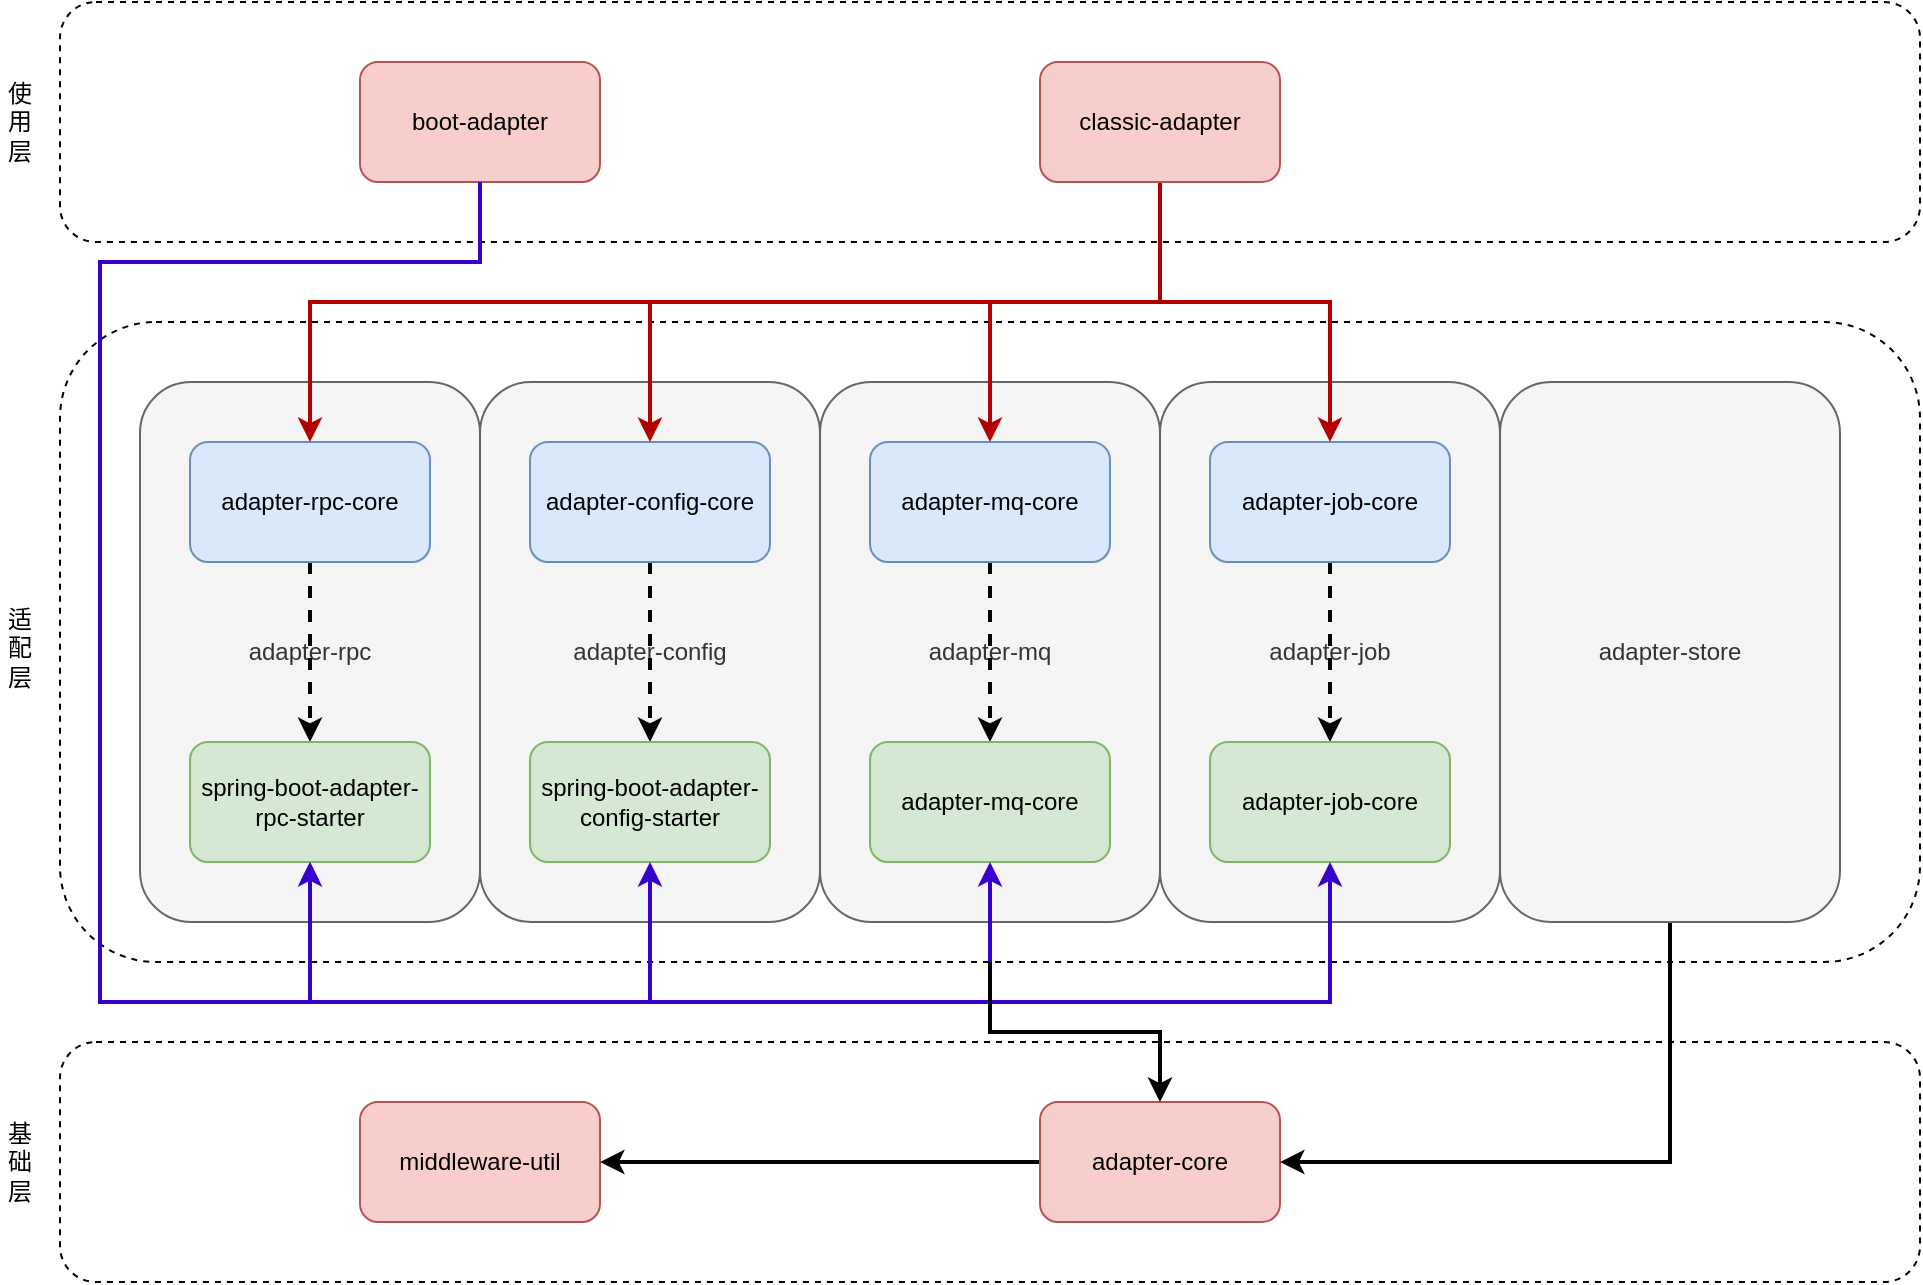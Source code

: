 <mxfile version="12.6.4" type="github" pages="2"><diagram id="uuqh1nBwymAz3odAhV0s" name="适配层设计"><mxGraphModel dx="1426" dy="745" grid="0" gridSize="10" guides="1" tooltips="1" connect="1" arrows="1" fold="1" page="0" pageScale="1" pageWidth="827" pageHeight="1169" math="0" shadow="0"><root><mxCell id="0"/><mxCell id="1" parent="0"/><mxCell id="NIco-3sRniRKHVoQK27q-1" value="" style="rounded=1;whiteSpace=wrap;html=1;dashed=1;" vertex="1" parent="1"><mxGeometry x="40" y="80" width="930" height="120" as="geometry"/></mxCell><mxCell id="NIco-3sRniRKHVoQK27q-3" value="" style="rounded=1;whiteSpace=wrap;html=1;dashed=1;" vertex="1" parent="1"><mxGeometry x="40" y="240" width="930" height="320" as="geometry"/></mxCell><mxCell id="NIco-3sRniRKHVoQK27q-4" value="" style="rounded=1;whiteSpace=wrap;html=1;dashed=1;strokeColor=#000000;" vertex="1" parent="1"><mxGeometry x="40" y="600" width="930" height="120" as="geometry"/></mxCell><mxCell id="NIco-3sRniRKHVoQK27q-5" value="基础层" style="text;html=1;strokeColor=none;fillColor=none;align=center;verticalAlign=middle;whiteSpace=wrap;rounded=0;" vertex="1" parent="1"><mxGeometry x="10" y="630" width="20" height="60" as="geometry"/></mxCell><mxCell id="NIco-3sRniRKHVoQK27q-6" value="middleware-util" style="rounded=1;whiteSpace=wrap;html=1;fillColor=#f8cecc;strokeColor=#b85450;" vertex="1" parent="1"><mxGeometry x="190" y="630" width="120" height="60" as="geometry"/></mxCell><mxCell id="TnK5iJuFXeWoSXRTcoGU-31" style="edgeStyle=orthogonalEdgeStyle;rounded=0;orthogonalLoop=1;jettySize=auto;html=1;strokeWidth=2;" edge="1" parent="1" source="NIco-3sRniRKHVoQK27q-7" target="NIco-3sRniRKHVoQK27q-6"><mxGeometry relative="1" as="geometry"/></mxCell><mxCell id="NIco-3sRniRKHVoQK27q-7" value="adapter-core" style="rounded=1;whiteSpace=wrap;html=1;fillColor=#f8cecc;strokeColor=#b85450;" vertex="1" parent="1"><mxGeometry x="530" y="630" width="120" height="60" as="geometry"/></mxCell><mxCell id="NIco-3sRniRKHVoQK27q-8" value="adapter-rpc" style="rounded=1;whiteSpace=wrap;html=1;fillColor=#f5f5f5;strokeColor=#666666;fontColor=#333333;" vertex="1" parent="1"><mxGeometry x="80" y="270" width="170" height="270" as="geometry"/></mxCell><mxCell id="TnK5iJuFXeWoSXRTcoGU-27" style="edgeStyle=orthogonalEdgeStyle;rounded=0;orthogonalLoop=1;jettySize=auto;html=1;entryX=0.5;entryY=0;entryDx=0;entryDy=0;strokeWidth=2;dashed=1;" edge="1" parent="1" source="TnK5iJuFXeWoSXRTcoGU-1" target="TnK5iJuFXeWoSXRTcoGU-2"><mxGeometry relative="1" as="geometry"/></mxCell><mxCell id="TnK5iJuFXeWoSXRTcoGU-1" value="adapter-rpc-core" style="rounded=1;whiteSpace=wrap;html=1;fillColor=#dae8fc;strokeColor=#6c8ebf;" vertex="1" parent="1"><mxGeometry x="105" y="300" width="120" height="60" as="geometry"/></mxCell><mxCell id="TnK5iJuFXeWoSXRTcoGU-2" value="spring-boot-adapter-rpc-starter" style="rounded=1;whiteSpace=wrap;html=1;fillColor=#d5e8d4;strokeColor=#82b366;" vertex="1" parent="1"><mxGeometry x="105" y="450" width="120" height="60" as="geometry"/></mxCell><mxCell id="TnK5iJuFXeWoSXRTcoGU-3" value="adapter-config" style="rounded=1;whiteSpace=wrap;html=1;fillColor=#f5f5f5;strokeColor=#666666;fontColor=#333333;" vertex="1" parent="1"><mxGeometry x="250" y="270" width="170" height="270" as="geometry"/></mxCell><mxCell id="TnK5iJuFXeWoSXRTcoGU-4" value="adapter-mq" style="rounded=1;whiteSpace=wrap;html=1;fillColor=#f5f5f5;strokeColor=#666666;fontColor=#333333;" vertex="1" parent="1"><mxGeometry x="420" y="270" width="170" height="270" as="geometry"/></mxCell><mxCell id="TnK5iJuFXeWoSXRTcoGU-5" value="adapter-job" style="rounded=1;whiteSpace=wrap;html=1;fillColor=#f5f5f5;strokeColor=#666666;fontColor=#333333;" vertex="1" parent="1"><mxGeometry x="590" y="270" width="170" height="270" as="geometry"/></mxCell><mxCell id="TnK5iJuFXeWoSXRTcoGU-28" style="edgeStyle=orthogonalEdgeStyle;rounded=0;orthogonalLoop=1;jettySize=auto;html=1;exitX=0.5;exitY=1;exitDx=0;exitDy=0;entryX=0.5;entryY=0;entryDx=0;entryDy=0;dashed=1;strokeWidth=2;" edge="1" parent="1" source="TnK5iJuFXeWoSXRTcoGU-6" target="TnK5iJuFXeWoSXRTcoGU-7"><mxGeometry relative="1" as="geometry"/></mxCell><mxCell id="TnK5iJuFXeWoSXRTcoGU-6" value="adapter-config-core" style="rounded=1;whiteSpace=wrap;html=1;fillColor=#dae8fc;strokeColor=#6c8ebf;" vertex="1" parent="1"><mxGeometry x="275" y="300" width="120" height="60" as="geometry"/></mxCell><mxCell id="TnK5iJuFXeWoSXRTcoGU-7" value="spring-boot-adapter-config-starter" style="rounded=1;whiteSpace=wrap;html=1;fillColor=#d5e8d4;strokeColor=#82b366;" vertex="1" parent="1"><mxGeometry x="275" y="450" width="120" height="60" as="geometry"/></mxCell><mxCell id="TnK5iJuFXeWoSXRTcoGU-29" style="edgeStyle=orthogonalEdgeStyle;rounded=0;orthogonalLoop=1;jettySize=auto;html=1;dashed=1;strokeWidth=2;" edge="1" parent="1" source="TnK5iJuFXeWoSXRTcoGU-8" target="TnK5iJuFXeWoSXRTcoGU-10"><mxGeometry relative="1" as="geometry"/></mxCell><mxCell id="TnK5iJuFXeWoSXRTcoGU-8" value="adapter-mq-core" style="rounded=1;whiteSpace=wrap;html=1;fillColor=#dae8fc;strokeColor=#6c8ebf;" vertex="1" parent="1"><mxGeometry x="445" y="300" width="120" height="60" as="geometry"/></mxCell><mxCell id="TnK5iJuFXeWoSXRTcoGU-30" style="edgeStyle=orthogonalEdgeStyle;rounded=0;orthogonalLoop=1;jettySize=auto;html=1;dashed=1;strokeWidth=2;" edge="1" parent="1" source="TnK5iJuFXeWoSXRTcoGU-9" target="TnK5iJuFXeWoSXRTcoGU-11"><mxGeometry relative="1" as="geometry"/></mxCell><mxCell id="TnK5iJuFXeWoSXRTcoGU-9" value="adapter-job-core" style="rounded=1;whiteSpace=wrap;html=1;fillColor=#dae8fc;strokeColor=#6c8ebf;" vertex="1" parent="1"><mxGeometry x="615" y="300" width="120" height="60" as="geometry"/></mxCell><mxCell id="TnK5iJuFXeWoSXRTcoGU-10" value="adapter-mq-core" style="rounded=1;whiteSpace=wrap;html=1;fillColor=#d5e8d4;strokeColor=#82b366;" vertex="1" parent="1"><mxGeometry x="445" y="450" width="120" height="60" as="geometry"/></mxCell><mxCell id="TnK5iJuFXeWoSXRTcoGU-11" value="adapter-job-core" style="rounded=1;whiteSpace=wrap;html=1;fillColor=#d5e8d4;strokeColor=#82b366;" vertex="1" parent="1"><mxGeometry x="615" y="450" width="120" height="60" as="geometry"/></mxCell><mxCell id="TnK5iJuFXeWoSXRTcoGU-12" value="适配层" style="text;html=1;strokeColor=none;fillColor=none;align=center;verticalAlign=middle;whiteSpace=wrap;rounded=0;" vertex="1" parent="1"><mxGeometry x="10" y="372.5" width="20" height="60" as="geometry"/></mxCell><mxCell id="TnK5iJuFXeWoSXRTcoGU-18" style="edgeStyle=orthogonalEdgeStyle;rounded=0;orthogonalLoop=1;jettySize=auto;html=1;entryX=0.5;entryY=1;entryDx=0;entryDy=0;fillColor=#6a00ff;strokeColor=#3700CC;" edge="1" parent="1" source="TnK5iJuFXeWoSXRTcoGU-13" target="TnK5iJuFXeWoSXRTcoGU-2"><mxGeometry relative="1" as="geometry"><Array as="points"><mxPoint x="250" y="210"/><mxPoint x="60" y="210"/><mxPoint x="60" y="580"/><mxPoint x="165" y="580"/></Array></mxGeometry></mxCell><mxCell id="TnK5iJuFXeWoSXRTcoGU-19" style="edgeStyle=orthogonalEdgeStyle;rounded=0;orthogonalLoop=1;jettySize=auto;html=1;entryX=0.5;entryY=1;entryDx=0;entryDy=0;fillColor=#6a00ff;strokeColor=#3700CC;strokeWidth=2;" edge="1" parent="1" source="TnK5iJuFXeWoSXRTcoGU-13" target="TnK5iJuFXeWoSXRTcoGU-7"><mxGeometry relative="1" as="geometry"><Array as="points"><mxPoint x="250" y="210"/><mxPoint x="60" y="210"/><mxPoint x="60" y="580"/><mxPoint x="335" y="580"/></Array></mxGeometry></mxCell><mxCell id="TnK5iJuFXeWoSXRTcoGU-20" style="edgeStyle=orthogonalEdgeStyle;rounded=0;orthogonalLoop=1;jettySize=auto;html=1;entryX=0.5;entryY=1;entryDx=0;entryDy=0;fillColor=#6a00ff;strokeColor=#3700CC;strokeWidth=2;" edge="1" parent="1" source="TnK5iJuFXeWoSXRTcoGU-13" target="TnK5iJuFXeWoSXRTcoGU-10"><mxGeometry relative="1" as="geometry"><Array as="points"><mxPoint x="250" y="210"/><mxPoint x="60" y="210"/><mxPoint x="60" y="580"/><mxPoint x="505" y="580"/></Array></mxGeometry></mxCell><mxCell id="TnK5iJuFXeWoSXRTcoGU-21" style="edgeStyle=orthogonalEdgeStyle;rounded=0;orthogonalLoop=1;jettySize=auto;html=1;entryX=0.5;entryY=1;entryDx=0;entryDy=0;fillColor=#6a00ff;strokeColor=#3700CC;strokeWidth=2;" edge="1" parent="1" source="TnK5iJuFXeWoSXRTcoGU-13" target="TnK5iJuFXeWoSXRTcoGU-11"><mxGeometry relative="1" as="geometry"><Array as="points"><mxPoint x="250" y="210"/><mxPoint x="60" y="210"/><mxPoint x="60" y="580"/><mxPoint x="675" y="580"/></Array></mxGeometry></mxCell><mxCell id="TnK5iJuFXeWoSXRTcoGU-13" value="boot-adapter" style="rounded=1;whiteSpace=wrap;html=1;fillColor=#f8cecc;strokeColor=#b85450;" vertex="1" parent="1"><mxGeometry x="190" y="110" width="120" height="60" as="geometry"/></mxCell><mxCell id="TnK5iJuFXeWoSXRTcoGU-22" style="edgeStyle=orthogonalEdgeStyle;rounded=0;orthogonalLoop=1;jettySize=auto;html=1;fillColor=#e51400;strokeColor=#B20000;strokeWidth=2;" edge="1" parent="1" source="TnK5iJuFXeWoSXRTcoGU-14" target="TnK5iJuFXeWoSXRTcoGU-1"><mxGeometry relative="1" as="geometry"><Array as="points"><mxPoint x="590" y="230"/><mxPoint x="165" y="230"/></Array></mxGeometry></mxCell><mxCell id="TnK5iJuFXeWoSXRTcoGU-23" style="edgeStyle=orthogonalEdgeStyle;rounded=0;orthogonalLoop=1;jettySize=auto;html=1;entryX=0.5;entryY=0;entryDx=0;entryDy=0;fillColor=#e51400;strokeColor=#B20000;strokeWidth=2;" edge="1" parent="1" source="TnK5iJuFXeWoSXRTcoGU-14" target="TnK5iJuFXeWoSXRTcoGU-6"><mxGeometry relative="1" as="geometry"><Array as="points"><mxPoint x="590" y="230"/><mxPoint x="335" y="230"/></Array></mxGeometry></mxCell><mxCell id="TnK5iJuFXeWoSXRTcoGU-24" style="edgeStyle=orthogonalEdgeStyle;rounded=0;orthogonalLoop=1;jettySize=auto;html=1;entryX=0.5;entryY=0;entryDx=0;entryDy=0;fillColor=#e51400;strokeColor=#B20000;strokeWidth=2;" edge="1" parent="1" source="TnK5iJuFXeWoSXRTcoGU-14" target="TnK5iJuFXeWoSXRTcoGU-8"><mxGeometry relative="1" as="geometry"><Array as="points"><mxPoint x="590" y="230"/><mxPoint x="505" y="230"/></Array></mxGeometry></mxCell><mxCell id="TnK5iJuFXeWoSXRTcoGU-25" style="edgeStyle=orthogonalEdgeStyle;rounded=0;orthogonalLoop=1;jettySize=auto;html=1;entryX=0.5;entryY=0;entryDx=0;entryDy=0;fillColor=#e51400;strokeColor=#B20000;strokeWidth=2;" edge="1" parent="1" source="TnK5iJuFXeWoSXRTcoGU-14" target="TnK5iJuFXeWoSXRTcoGU-9"><mxGeometry relative="1" as="geometry"><Array as="points"><mxPoint x="590" y="230"/><mxPoint x="675" y="230"/></Array></mxGeometry></mxCell><mxCell id="TnK5iJuFXeWoSXRTcoGU-14" value="classic-adapter" style="rounded=1;whiteSpace=wrap;html=1;fillColor=#f8cecc;strokeColor=#b85450;" vertex="1" parent="1"><mxGeometry x="530" y="110" width="120" height="60" as="geometry"/></mxCell><mxCell id="TnK5iJuFXeWoSXRTcoGU-15" value="使用层" style="text;html=1;strokeColor=none;fillColor=none;align=center;verticalAlign=middle;whiteSpace=wrap;rounded=0;" vertex="1" parent="1"><mxGeometry x="10" y="110" width="20" height="60" as="geometry"/></mxCell><mxCell id="TnK5iJuFXeWoSXRTcoGU-26" style="edgeStyle=orthogonalEdgeStyle;rounded=0;orthogonalLoop=1;jettySize=auto;html=1;entryX=0.5;entryY=1;entryDx=0;entryDy=0;fillColor=#6a00ff;strokeColor=#3700CC;strokeWidth=2;" edge="1" parent="1"><mxGeometry relative="1" as="geometry"><mxPoint x="250" y="170" as="sourcePoint"/><mxPoint x="165" y="510" as="targetPoint"/><Array as="points"><mxPoint x="250" y="210"/><mxPoint x="60" y="210"/><mxPoint x="60" y="580"/><mxPoint x="165" y="580"/></Array></mxGeometry></mxCell><mxCell id="NIco-3sRniRKHVoQK27q-12" style="edgeStyle=orthogonalEdgeStyle;rounded=0;orthogonalLoop=1;jettySize=auto;html=1;strokeWidth=2;" edge="1" parent="1" source="NIco-3sRniRKHVoQK27q-3" target="NIco-3sRniRKHVoQK27q-7"><mxGeometry relative="1" as="geometry"/></mxCell><mxCell id="TnK5iJuFXeWoSXRTcoGU-34" style="edgeStyle=orthogonalEdgeStyle;rounded=0;orthogonalLoop=1;jettySize=auto;html=1;entryX=1;entryY=0.5;entryDx=0;entryDy=0;strokeWidth=2;" edge="1" parent="1" source="TnK5iJuFXeWoSXRTcoGU-32" target="NIco-3sRniRKHVoQK27q-7"><mxGeometry relative="1" as="geometry"><Array as="points"><mxPoint x="845" y="660"/></Array></mxGeometry></mxCell><mxCell id="TnK5iJuFXeWoSXRTcoGU-32" value="adapter-store" style="rounded=1;whiteSpace=wrap;html=1;fillColor=#f5f5f5;strokeColor=#666666;fontColor=#333333;" vertex="1" parent="1"><mxGeometry x="760" y="270" width="170" height="270" as="geometry"/></mxCell></root></mxGraphModel></diagram><diagram id="vd-FO5zWYkqXy6jPEmuK" name="脚手架分层"><mxGraphModel dx="1426" dy="745" grid="1" gridSize="10" guides="1" tooltips="1" connect="1" arrows="1" fold="1" page="1" pageScale="1" pageWidth="827" pageHeight="1169" math="0" shadow="0"><root><mxCell id="CLMpoF4_Lb6auk_TqsBl-0"/><mxCell id="CLMpoF4_Lb6auk_TqsBl-1" parent="CLMpoF4_Lb6auk_TqsBl-0"/></root></mxGraphModel></diagram></mxfile>